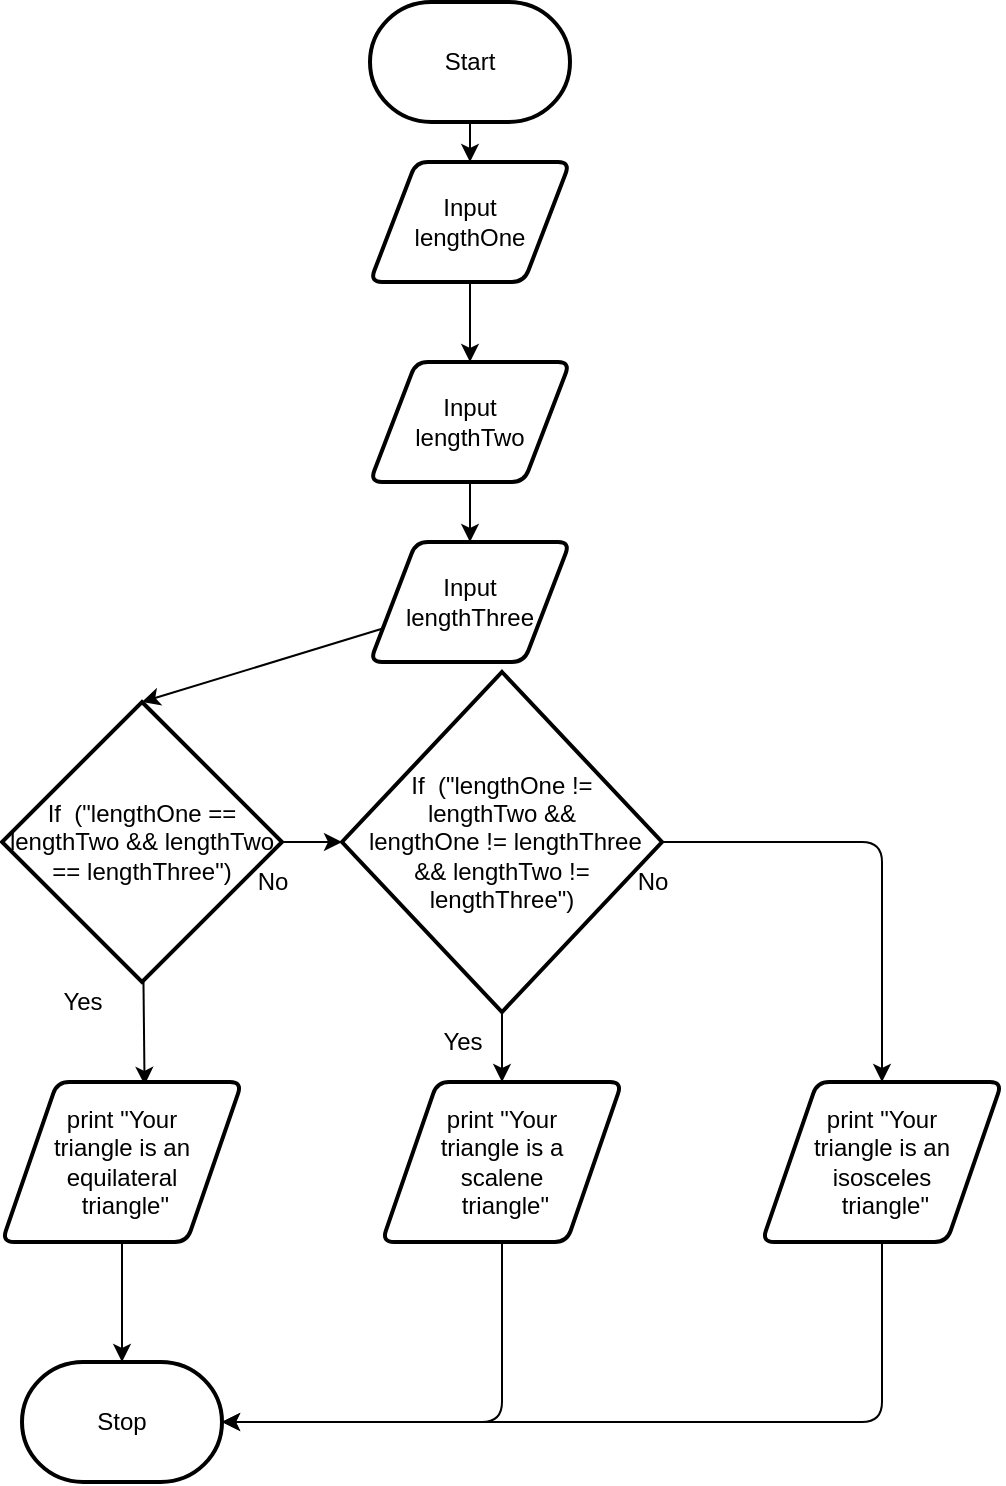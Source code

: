 <mxfile>
    <diagram id="5DMHhuyd-_FQtq5aiBC3" name="Page-1">
        <mxGraphModel dx="1314" dy="741" grid="1" gridSize="10" guides="1" tooltips="1" connect="1" arrows="1" fold="1" page="1" pageScale="1" pageWidth="827" pageHeight="1169" math="0" shadow="0">
            <root>
                <mxCell id="0"/>
                <mxCell id="1" parent="0"/>
                <mxCell id="5" style="edgeStyle=none;html=1;entryX=0.5;entryY=0;entryDx=0;entryDy=0;" edge="1" parent="1" source="2" target="3">
                    <mxGeometry relative="1" as="geometry"/>
                </mxCell>
                <mxCell id="2" value="Start" style="strokeWidth=2;html=1;shape=mxgraph.flowchart.terminator;whiteSpace=wrap;" vertex="1" parent="1">
                    <mxGeometry x="364" y="110" width="100" height="60" as="geometry"/>
                </mxCell>
                <mxCell id="7" style="edgeStyle=none;html=1;" edge="1" parent="1" source="3" target="4">
                    <mxGeometry relative="1" as="geometry"/>
                </mxCell>
                <mxCell id="3" value="Input &lt;br&gt;lengthOne" style="shape=parallelogram;html=1;strokeWidth=2;perimeter=parallelogramPerimeter;whiteSpace=wrap;rounded=1;arcSize=12;size=0.23;" vertex="1" parent="1">
                    <mxGeometry x="364" y="190" width="100" height="60" as="geometry"/>
                </mxCell>
                <mxCell id="11" style="edgeStyle=none;html=1;entryX=0.5;entryY=0;entryDx=0;entryDy=0;" edge="1" parent="1" source="4" target="8">
                    <mxGeometry relative="1" as="geometry"/>
                </mxCell>
                <mxCell id="4" value="Input &lt;br&gt;lengthTwo" style="shape=parallelogram;html=1;strokeWidth=2;perimeter=parallelogramPerimeter;whiteSpace=wrap;rounded=1;arcSize=12;size=0.23;" vertex="1" parent="1">
                    <mxGeometry x="364" y="290" width="100" height="60" as="geometry"/>
                </mxCell>
                <mxCell id="13" style="edgeStyle=none;html=1;entryX=0.5;entryY=0;entryDx=0;entryDy=0;entryPerimeter=0;" edge="1" parent="1" source="8" target="12">
                    <mxGeometry relative="1" as="geometry"/>
                </mxCell>
                <mxCell id="8" value="Input &lt;br&gt;lengthThree" style="shape=parallelogram;html=1;strokeWidth=2;perimeter=parallelogramPerimeter;whiteSpace=wrap;rounded=1;arcSize=12;size=0.23;direction=east;" vertex="1" parent="1">
                    <mxGeometry x="364" y="380" width="100" height="60" as="geometry"/>
                </mxCell>
                <mxCell id="15" style="edgeStyle=none;html=1;entryX=0.594;entryY=0.018;entryDx=0;entryDy=0;entryPerimeter=0;" edge="1" parent="1" source="12" target="14">
                    <mxGeometry relative="1" as="geometry"/>
                </mxCell>
                <mxCell id="21" style="edgeStyle=none;html=1;entryX=0;entryY=0.5;entryDx=0;entryDy=0;entryPerimeter=0;" edge="1" parent="1" source="12" target="20">
                    <mxGeometry relative="1" as="geometry"/>
                </mxCell>
                <mxCell id="12" value="If&amp;nbsp; (&quot;lengthOne == lengthTwo &amp;amp;&amp;amp; lengthTwo == lengthThree&quot;)" style="strokeWidth=2;html=1;shape=mxgraph.flowchart.decision;whiteSpace=wrap;" vertex="1" parent="1">
                    <mxGeometry x="180" y="460" width="140" height="140" as="geometry"/>
                </mxCell>
                <mxCell id="18" style="edgeStyle=none;html=1;entryX=0.5;entryY=0;entryDx=0;entryDy=0;entryPerimeter=0;" edge="1" parent="1" source="14" target="17">
                    <mxGeometry relative="1" as="geometry"/>
                </mxCell>
                <mxCell id="14" value="print &quot;Your&lt;br&gt;triangle is an equilateral&lt;br&gt;&amp;nbsp;triangle&quot;" style="shape=parallelogram;html=1;strokeWidth=2;perimeter=parallelogramPerimeter;whiteSpace=wrap;rounded=1;arcSize=12;size=0.23;" vertex="1" parent="1">
                    <mxGeometry x="180" y="650" width="120" height="80" as="geometry"/>
                </mxCell>
                <mxCell id="16" value="Yes" style="text;html=1;align=center;verticalAlign=middle;resizable=0;points=[];autosize=1;strokeColor=none;fillColor=none;" vertex="1" parent="1">
                    <mxGeometry x="200" y="600" width="40" height="20" as="geometry"/>
                </mxCell>
                <mxCell id="17" value="Stop" style="strokeWidth=2;html=1;shape=mxgraph.flowchart.terminator;whiteSpace=wrap;" vertex="1" parent="1">
                    <mxGeometry x="190" y="790" width="100" height="60" as="geometry"/>
                </mxCell>
                <mxCell id="19" value="No" style="text;html=1;align=center;verticalAlign=middle;resizable=0;points=[];autosize=1;strokeColor=none;fillColor=none;" vertex="1" parent="1">
                    <mxGeometry x="300" y="540" width="30" height="20" as="geometry"/>
                </mxCell>
                <mxCell id="23" style="edgeStyle=none;html=1;entryX=0.5;entryY=0;entryDx=0;entryDy=0;" edge="1" parent="1" source="20" target="22">
                    <mxGeometry relative="1" as="geometry"/>
                </mxCell>
                <mxCell id="32" style="edgeStyle=orthogonalEdgeStyle;html=1;entryX=0.5;entryY=0;entryDx=0;entryDy=0;" edge="1" parent="1" source="20" target="29">
                    <mxGeometry relative="1" as="geometry"/>
                </mxCell>
                <mxCell id="20" value="If&amp;nbsp; (&quot;lengthOne != &lt;br&gt;lengthTwo &amp;amp;&amp;amp;&lt;br&gt;&amp;nbsp;lengthOne != lengthThree &amp;amp;&amp;amp; lengthTwo != lengthThree&quot;)" style="strokeWidth=2;html=1;shape=mxgraph.flowchart.decision;whiteSpace=wrap;" vertex="1" parent="1">
                    <mxGeometry x="350" y="445" width="160" height="170" as="geometry"/>
                </mxCell>
                <mxCell id="25" style="edgeStyle=orthogonalEdgeStyle;html=1;entryX=1;entryY=0.5;entryDx=0;entryDy=0;entryPerimeter=0;" edge="1" parent="1" source="22" target="17">
                    <mxGeometry relative="1" as="geometry">
                        <Array as="points">
                            <mxPoint x="430" y="820"/>
                        </Array>
                    </mxGeometry>
                </mxCell>
                <mxCell id="22" value="print &quot;Your&lt;br&gt;triangle is a &lt;br&gt;scalene&lt;br&gt;&amp;nbsp;triangle&quot;" style="shape=parallelogram;html=1;strokeWidth=2;perimeter=parallelogramPerimeter;whiteSpace=wrap;rounded=1;arcSize=12;size=0.23;" vertex="1" parent="1">
                    <mxGeometry x="370" y="650" width="120" height="80" as="geometry"/>
                </mxCell>
                <mxCell id="26" value="Yes" style="text;html=1;align=center;verticalAlign=middle;resizable=0;points=[];autosize=1;strokeColor=none;fillColor=none;" vertex="1" parent="1">
                    <mxGeometry x="390" y="620" width="40" height="20" as="geometry"/>
                </mxCell>
                <mxCell id="28" value="No" style="text;html=1;align=center;verticalAlign=middle;resizable=0;points=[];autosize=1;strokeColor=none;fillColor=none;" vertex="1" parent="1">
                    <mxGeometry x="490" y="540" width="30" height="20" as="geometry"/>
                </mxCell>
                <mxCell id="31" style="edgeStyle=orthogonalEdgeStyle;html=1;entryX=1;entryY=0.5;entryDx=0;entryDy=0;entryPerimeter=0;" edge="1" parent="1" source="29" target="17">
                    <mxGeometry relative="1" as="geometry">
                        <Array as="points">
                            <mxPoint x="620" y="820"/>
                        </Array>
                    </mxGeometry>
                </mxCell>
                <mxCell id="29" value="print &quot;Your&lt;br&gt;triangle is an isosceles&lt;br&gt;&amp;nbsp;triangle&quot;" style="shape=parallelogram;html=1;strokeWidth=2;perimeter=parallelogramPerimeter;whiteSpace=wrap;rounded=1;arcSize=12;size=0.23;" vertex="1" parent="1">
                    <mxGeometry x="560" y="650" width="120" height="80" as="geometry"/>
                </mxCell>
            </root>
        </mxGraphModel>
    </diagram>
</mxfile>